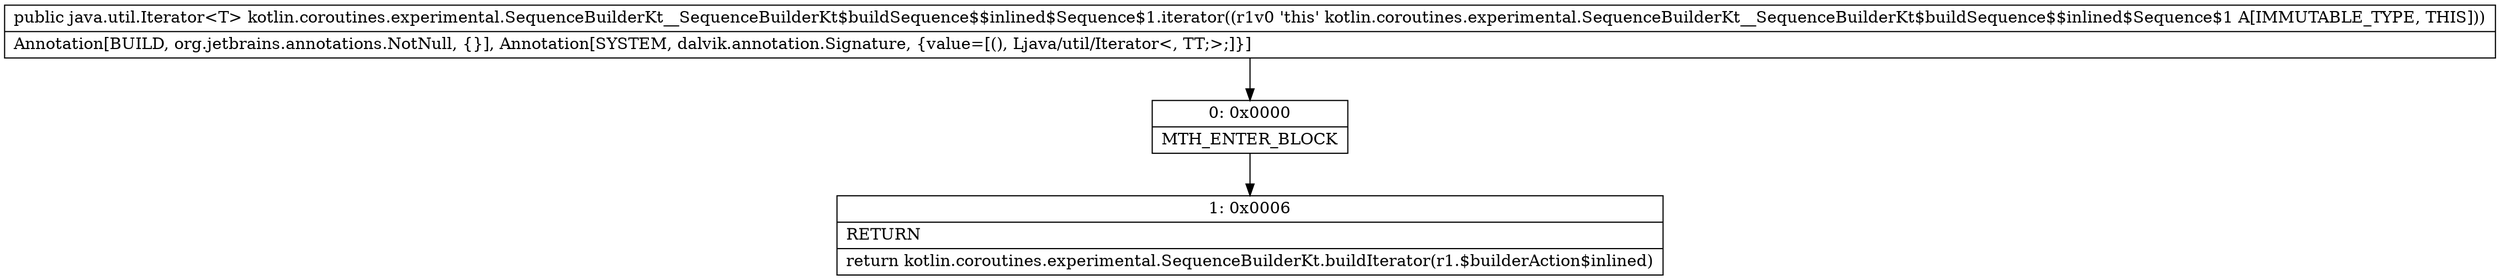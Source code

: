 digraph "CFG forkotlin.coroutines.experimental.SequenceBuilderKt__SequenceBuilderKt$buildSequence$$inlined$Sequence$1.iterator()Ljava\/util\/Iterator;" {
Node_0 [shape=record,label="{0\:\ 0x0000|MTH_ENTER_BLOCK\l}"];
Node_1 [shape=record,label="{1\:\ 0x0006|RETURN\l|return kotlin.coroutines.experimental.SequenceBuilderKt.buildIterator(r1.$builderAction$inlined)\l}"];
MethodNode[shape=record,label="{public java.util.Iterator\<T\> kotlin.coroutines.experimental.SequenceBuilderKt__SequenceBuilderKt$buildSequence$$inlined$Sequence$1.iterator((r1v0 'this' kotlin.coroutines.experimental.SequenceBuilderKt__SequenceBuilderKt$buildSequence$$inlined$Sequence$1 A[IMMUTABLE_TYPE, THIS]))  | Annotation[BUILD, org.jetbrains.annotations.NotNull, \{\}], Annotation[SYSTEM, dalvik.annotation.Signature, \{value=[(), Ljava\/util\/Iterator\<, TT;\>;]\}]\l}"];
MethodNode -> Node_0;
Node_0 -> Node_1;
}

